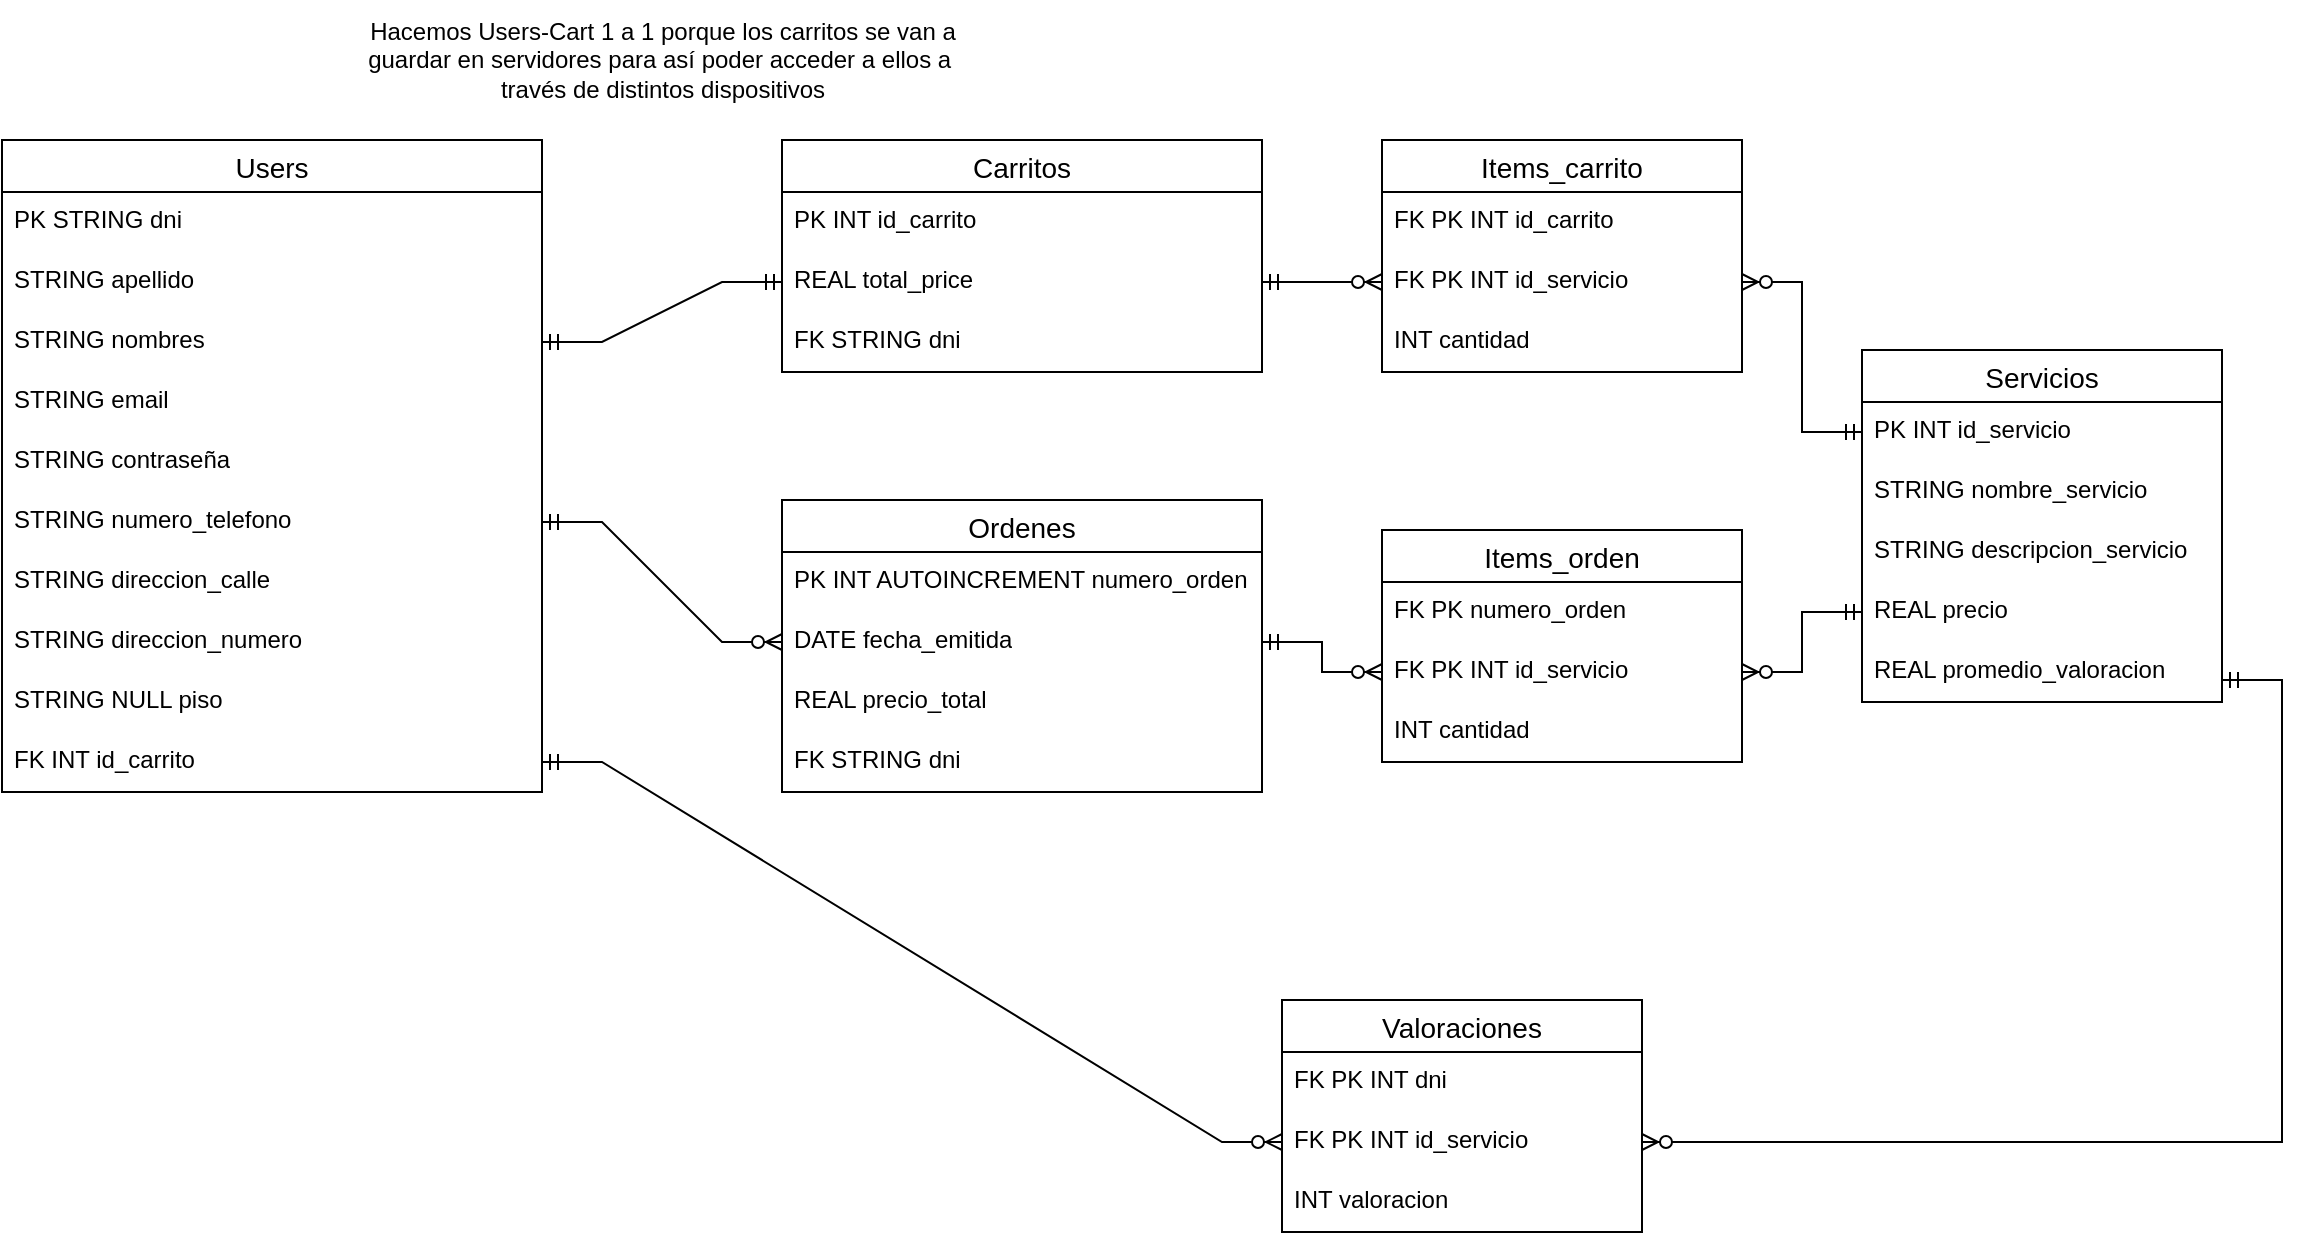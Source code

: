 <mxfile version="27.1.6">
  <diagram name="Página-1" id="uF_2kknfW6jE9RdWSOPT">
    <mxGraphModel dx="1244" dy="727" grid="1" gridSize="10" guides="1" tooltips="1" connect="1" arrows="1" fold="1" page="1" pageScale="1" pageWidth="827" pageHeight="1169" math="0" shadow="0">
      <root>
        <mxCell id="0" />
        <mxCell id="1" parent="0" />
        <mxCell id="UJ4xDODlthRm7d6uK9z6-18" value="Users" style="swimlane;fontStyle=0;childLayout=stackLayout;horizontal=1;startSize=26;horizontalStack=0;resizeParent=1;resizeParentMax=0;resizeLast=0;collapsible=1;marginBottom=0;align=center;fontSize=14;" parent="1" vertex="1">
          <mxGeometry x="20" y="80" width="270" height="326" as="geometry" />
        </mxCell>
        <mxCell id="UJ4xDODlthRm7d6uK9z6-19" value="PK STRING dni" style="text;strokeColor=none;fillColor=none;spacingLeft=4;spacingRight=4;overflow=hidden;rotatable=0;points=[[0,0.5],[1,0.5]];portConstraint=eastwest;fontSize=12;whiteSpace=wrap;html=1;" parent="UJ4xDODlthRm7d6uK9z6-18" vertex="1">
          <mxGeometry y="26" width="270" height="30" as="geometry" />
        </mxCell>
        <mxCell id="UJ4xDODlthRm7d6uK9z6-20" value="STRING apellido" style="text;strokeColor=none;fillColor=none;spacingLeft=4;spacingRight=4;overflow=hidden;rotatable=0;points=[[0,0.5],[1,0.5]];portConstraint=eastwest;fontSize=12;whiteSpace=wrap;html=1;" parent="UJ4xDODlthRm7d6uK9z6-18" vertex="1">
          <mxGeometry y="56" width="270" height="30" as="geometry" />
        </mxCell>
        <mxCell id="UJ4xDODlthRm7d6uK9z6-21" value="STRING nombres" style="text;strokeColor=none;fillColor=none;spacingLeft=4;spacingRight=4;overflow=hidden;rotatable=0;points=[[0,0.5],[1,0.5]];portConstraint=eastwest;fontSize=12;whiteSpace=wrap;html=1;" parent="UJ4xDODlthRm7d6uK9z6-18" vertex="1">
          <mxGeometry y="86" width="270" height="30" as="geometry" />
        </mxCell>
        <mxCell id="fHDC8YPxfLOuF0j1r5xp-9" value="STRING email" style="text;strokeColor=none;fillColor=none;spacingLeft=4;spacingRight=4;overflow=hidden;rotatable=0;points=[[0,0.5],[1,0.5]];portConstraint=eastwest;fontSize=12;whiteSpace=wrap;html=1;" parent="UJ4xDODlthRm7d6uK9z6-18" vertex="1">
          <mxGeometry y="116" width="270" height="30" as="geometry" />
        </mxCell>
        <mxCell id="fHDC8YPxfLOuF0j1r5xp-8" value="STRING contraseña" style="text;strokeColor=none;fillColor=none;spacingLeft=4;spacingRight=4;overflow=hidden;rotatable=0;points=[[0,0.5],[1,0.5]];portConstraint=eastwest;fontSize=12;whiteSpace=wrap;html=1;" parent="UJ4xDODlthRm7d6uK9z6-18" vertex="1">
          <mxGeometry y="146" width="270" height="30" as="geometry" />
        </mxCell>
        <mxCell id="UJ4xDODlthRm7d6uK9z6-23" value="STRING numero_telefono" style="text;strokeColor=none;fillColor=none;spacingLeft=4;spacingRight=4;overflow=hidden;rotatable=0;points=[[0,0.5],[1,0.5]];portConstraint=eastwest;fontSize=12;whiteSpace=wrap;html=1;" parent="UJ4xDODlthRm7d6uK9z6-18" vertex="1">
          <mxGeometry y="176" width="270" height="30" as="geometry" />
        </mxCell>
        <mxCell id="UJ4xDODlthRm7d6uK9z6-41" value="STRING direccion_calle" style="text;strokeColor=none;fillColor=none;spacingLeft=4;spacingRight=4;overflow=hidden;rotatable=0;points=[[0,0.5],[1,0.5]];portConstraint=eastwest;fontSize=12;whiteSpace=wrap;html=1;" parent="UJ4xDODlthRm7d6uK9z6-18" vertex="1">
          <mxGeometry y="206" width="270" height="30" as="geometry" />
        </mxCell>
        <mxCell id="UJ4xDODlthRm7d6uK9z6-42" value="STRING direccion_numero" style="text;strokeColor=none;fillColor=none;spacingLeft=4;spacingRight=4;overflow=hidden;rotatable=0;points=[[0,0.5],[1,0.5]];portConstraint=eastwest;fontSize=12;whiteSpace=wrap;html=1;" parent="UJ4xDODlthRm7d6uK9z6-18" vertex="1">
          <mxGeometry y="236" width="270" height="30" as="geometry" />
        </mxCell>
        <mxCell id="UJ4xDODlthRm7d6uK9z6-43" value="STRING NULL piso" style="text;strokeColor=none;fillColor=none;spacingLeft=4;spacingRight=4;overflow=hidden;rotatable=0;points=[[0,0.5],[1,0.5]];portConstraint=eastwest;fontSize=12;whiteSpace=wrap;html=1;" parent="UJ4xDODlthRm7d6uK9z6-18" vertex="1">
          <mxGeometry y="266" width="270" height="30" as="geometry" />
        </mxCell>
        <mxCell id="rzdg9lqQMGY7WzZhcHGZ-4" value="FK INT id_carrito" style="text;strokeColor=none;fillColor=none;spacingLeft=4;spacingRight=4;overflow=hidden;rotatable=0;points=[[0,0.5],[1,0.5]];portConstraint=eastwest;fontSize=12;whiteSpace=wrap;html=1;" parent="UJ4xDODlthRm7d6uK9z6-18" vertex="1">
          <mxGeometry y="296" width="270" height="30" as="geometry" />
        </mxCell>
        <mxCell id="UJ4xDODlthRm7d6uK9z6-25" value="Servicios" style="swimlane;fontStyle=0;childLayout=stackLayout;horizontal=1;startSize=26;horizontalStack=0;resizeParent=1;resizeParentMax=0;resizeLast=0;collapsible=1;marginBottom=0;align=center;fontSize=14;" parent="1" vertex="1">
          <mxGeometry x="950" y="185" width="180" height="176" as="geometry" />
        </mxCell>
        <mxCell id="UJ4xDODlthRm7d6uK9z6-26" value="PK INT id_servicio" style="text;strokeColor=none;fillColor=none;spacingLeft=4;spacingRight=4;overflow=hidden;rotatable=0;points=[[0,0.5],[1,0.5]];portConstraint=eastwest;fontSize=12;whiteSpace=wrap;html=1;" parent="UJ4xDODlthRm7d6uK9z6-25" vertex="1">
          <mxGeometry y="26" width="180" height="30" as="geometry" />
        </mxCell>
        <mxCell id="UJ4xDODlthRm7d6uK9z6-27" value="STRING nombre_servicio" style="text;strokeColor=none;fillColor=none;spacingLeft=4;spacingRight=4;overflow=hidden;rotatable=0;points=[[0,0.5],[1,0.5]];portConstraint=eastwest;fontSize=12;whiteSpace=wrap;html=1;" parent="UJ4xDODlthRm7d6uK9z6-25" vertex="1">
          <mxGeometry y="56" width="180" height="30" as="geometry" />
        </mxCell>
        <mxCell id="fHDC8YPxfLOuF0j1r5xp-10" value="STRING descripcion_servicio" style="text;strokeColor=none;fillColor=none;spacingLeft=4;spacingRight=4;overflow=hidden;rotatable=0;points=[[0,0.5],[1,0.5]];portConstraint=eastwest;fontSize=12;whiteSpace=wrap;html=1;" parent="UJ4xDODlthRm7d6uK9z6-25" vertex="1">
          <mxGeometry y="86" width="180" height="30" as="geometry" />
        </mxCell>
        <mxCell id="UJ4xDODlthRm7d6uK9z6-28" value="REAL precio" style="text;strokeColor=none;fillColor=none;spacingLeft=4;spacingRight=4;overflow=hidden;rotatable=0;points=[[0,0.5],[1,0.5]];portConstraint=eastwest;fontSize=12;whiteSpace=wrap;html=1;" parent="UJ4xDODlthRm7d6uK9z6-25" vertex="1">
          <mxGeometry y="116" width="180" height="30" as="geometry" />
        </mxCell>
        <mxCell id="wRZqo-u-5L6wXJkE6RR8-1" value="REAL promedio_valoracion" style="text;strokeColor=none;fillColor=none;spacingLeft=4;spacingRight=4;overflow=hidden;rotatable=0;points=[[0,0.5],[1,0.5]];portConstraint=eastwest;fontSize=12;whiteSpace=wrap;html=1;" vertex="1" parent="UJ4xDODlthRm7d6uK9z6-25">
          <mxGeometry y="146" width="180" height="30" as="geometry" />
        </mxCell>
        <mxCell id="UJ4xDODlthRm7d6uK9z6-29" value="Carritos" style="swimlane;fontStyle=0;childLayout=stackLayout;horizontal=1;startSize=26;horizontalStack=0;resizeParent=1;resizeParentMax=0;resizeLast=0;collapsible=1;marginBottom=0;align=center;fontSize=14;" parent="1" vertex="1">
          <mxGeometry x="410" y="80" width="240" height="116" as="geometry" />
        </mxCell>
        <mxCell id="UJ4xDODlthRm7d6uK9z6-30" value="PK INT id_carrito" style="text;strokeColor=none;fillColor=none;spacingLeft=4;spacingRight=4;overflow=hidden;rotatable=0;points=[[0,0.5],[1,0.5]];portConstraint=eastwest;fontSize=12;whiteSpace=wrap;html=1;" parent="UJ4xDODlthRm7d6uK9z6-29" vertex="1">
          <mxGeometry y="26" width="240" height="30" as="geometry" />
        </mxCell>
        <mxCell id="UJ4xDODlthRm7d6uK9z6-56" value="REAL total_price" style="text;strokeColor=none;fillColor=none;spacingLeft=4;spacingRight=4;overflow=hidden;rotatable=0;points=[[0,0.5],[1,0.5]];portConstraint=eastwest;fontSize=12;whiteSpace=wrap;html=1;" parent="UJ4xDODlthRm7d6uK9z6-29" vertex="1">
          <mxGeometry y="56" width="240" height="30" as="geometry" />
        </mxCell>
        <mxCell id="UJ4xDODlthRm7d6uK9z6-32" value="FK STRING dni" style="text;strokeColor=none;fillColor=none;spacingLeft=4;spacingRight=4;overflow=hidden;rotatable=0;points=[[0,0.5],[1,0.5]];portConstraint=eastwest;fontSize=12;whiteSpace=wrap;html=1;" parent="UJ4xDODlthRm7d6uK9z6-29" vertex="1">
          <mxGeometry y="86" width="240" height="30" as="geometry" />
        </mxCell>
        <mxCell id="UJ4xDODlthRm7d6uK9z6-33" value="Ordenes" style="swimlane;fontStyle=0;childLayout=stackLayout;horizontal=1;startSize=26;horizontalStack=0;resizeParent=1;resizeParentMax=0;resizeLast=0;collapsible=1;marginBottom=0;align=center;fontSize=14;" parent="1" vertex="1">
          <mxGeometry x="410" y="260" width="240" height="146" as="geometry" />
        </mxCell>
        <mxCell id="UJ4xDODlthRm7d6uK9z6-34" value="PK INT AUTOINCREMENT numero_orden" style="text;strokeColor=none;fillColor=none;spacingLeft=4;spacingRight=4;overflow=hidden;rotatable=0;points=[[0,0.5],[1,0.5]];portConstraint=eastwest;fontSize=12;whiteSpace=wrap;html=1;" parent="UJ4xDODlthRm7d6uK9z6-33" vertex="1">
          <mxGeometry y="26" width="240" height="30" as="geometry" />
        </mxCell>
        <mxCell id="UJ4xDODlthRm7d6uK9z6-36" value="DATE fecha_emitida" style="text;strokeColor=none;fillColor=none;spacingLeft=4;spacingRight=4;overflow=hidden;rotatable=0;points=[[0,0.5],[1,0.5]];portConstraint=eastwest;fontSize=12;whiteSpace=wrap;html=1;" parent="UJ4xDODlthRm7d6uK9z6-33" vertex="1">
          <mxGeometry y="56" width="240" height="30" as="geometry" />
        </mxCell>
        <mxCell id="UJ4xDODlthRm7d6uK9z6-53" value="REAL precio_total" style="text;strokeColor=none;fillColor=none;spacingLeft=4;spacingRight=4;overflow=hidden;rotatable=0;points=[[0,0.5],[1,0.5]];portConstraint=eastwest;fontSize=12;whiteSpace=wrap;html=1;" parent="UJ4xDODlthRm7d6uK9z6-33" vertex="1">
          <mxGeometry y="86" width="240" height="30" as="geometry" />
        </mxCell>
        <mxCell id="UJ4xDODlthRm7d6uK9z6-37" value="FK STRING dni" style="text;strokeColor=none;fillColor=none;spacingLeft=4;spacingRight=4;overflow=hidden;rotatable=0;points=[[0,0.5],[1,0.5]];portConstraint=eastwest;fontSize=12;whiteSpace=wrap;html=1;" parent="UJ4xDODlthRm7d6uK9z6-33" vertex="1">
          <mxGeometry y="116" width="240" height="30" as="geometry" />
        </mxCell>
        <mxCell id="rzdg9lqQMGY7WzZhcHGZ-1" value="Hacemos Users-Cart 1 a 1 porque los carritos se van a&lt;div&gt;guardar en servidores para así poder acceder a ellos a&amp;nbsp;&lt;/div&gt;&lt;div&gt;través de distintos dispositivos&lt;/div&gt;" style="text;html=1;align=center;verticalAlign=middle;resizable=0;points=[];autosize=1;strokeColor=none;fillColor=none;" parent="1" vertex="1">
          <mxGeometry x="190" y="10" width="320" height="60" as="geometry" />
        </mxCell>
        <mxCell id="Ik51ue-CshvAjdAxxMHr-1" value="Items_orden" style="swimlane;fontStyle=0;childLayout=stackLayout;horizontal=1;startSize=26;horizontalStack=0;resizeParent=1;resizeParentMax=0;resizeLast=0;collapsible=1;marginBottom=0;align=center;fontSize=14;" parent="1" vertex="1">
          <mxGeometry x="710" y="275" width="180" height="116" as="geometry" />
        </mxCell>
        <mxCell id="Ik51ue-CshvAjdAxxMHr-4" value="FK PK numero_orden" style="text;strokeColor=none;fillColor=none;spacingLeft=4;spacingRight=4;overflow=hidden;rotatable=0;points=[[0,0.5],[1,0.5]];portConstraint=eastwest;fontSize=12;whiteSpace=wrap;html=1;" parent="Ik51ue-CshvAjdAxxMHr-1" vertex="1">
          <mxGeometry y="26" width="180" height="30" as="geometry" />
        </mxCell>
        <mxCell id="Ik51ue-CshvAjdAxxMHr-2" value="FK PK INT id_servicio" style="text;strokeColor=none;fillColor=none;spacingLeft=4;spacingRight=4;overflow=hidden;rotatable=0;points=[[0,0.5],[1,0.5]];portConstraint=eastwest;fontSize=12;whiteSpace=wrap;html=1;" parent="Ik51ue-CshvAjdAxxMHr-1" vertex="1">
          <mxGeometry y="56" width="180" height="30" as="geometry" />
        </mxCell>
        <mxCell id="fHDC8YPxfLOuF0j1r5xp-1" value="INT cantidad" style="text;strokeColor=none;fillColor=none;spacingLeft=4;spacingRight=4;overflow=hidden;rotatable=0;points=[[0,0.5],[1,0.5]];portConstraint=eastwest;fontSize=12;whiteSpace=wrap;html=1;" parent="Ik51ue-CshvAjdAxxMHr-1" vertex="1">
          <mxGeometry y="86" width="180" height="30" as="geometry" />
        </mxCell>
        <mxCell id="Ik51ue-CshvAjdAxxMHr-7" value="" style="edgeStyle=entityRelationEdgeStyle;fontSize=12;html=1;endArrow=ERmandOne;startArrow=ERmandOne;rounded=0;exitX=1;exitY=0.5;exitDx=0;exitDy=0;entryX=0;entryY=0.5;entryDx=0;entryDy=0;" parent="1" source="UJ4xDODlthRm7d6uK9z6-21" target="UJ4xDODlthRm7d6uK9z6-56" edge="1">
          <mxGeometry width="100" height="100" relative="1" as="geometry">
            <mxPoint x="470" y="140" as="sourcePoint" />
            <mxPoint x="400" y="51" as="targetPoint" />
          </mxGeometry>
        </mxCell>
        <mxCell id="Ik51ue-CshvAjdAxxMHr-8" value="" style="edgeStyle=entityRelationEdgeStyle;fontSize=12;html=1;endArrow=ERzeroToMany;startArrow=ERmandOne;rounded=0;entryX=0;entryY=0.5;entryDx=0;entryDy=0;" parent="1" source="UJ4xDODlthRm7d6uK9z6-23" target="UJ4xDODlthRm7d6uK9z6-36" edge="1">
          <mxGeometry width="100" height="100" relative="1" as="geometry">
            <mxPoint x="290" y="238" as="sourcePoint" />
            <mxPoint x="400" y="457" as="targetPoint" />
          </mxGeometry>
        </mxCell>
        <mxCell id="Ik51ue-CshvAjdAxxMHr-9" value="" style="edgeStyle=entityRelationEdgeStyle;fontSize=12;html=1;endArrow=ERzeroToMany;startArrow=ERmandOne;rounded=0;exitX=1;exitY=0.5;exitDx=0;exitDy=0;entryX=0;entryY=0.5;entryDx=0;entryDy=0;" parent="1" source="UJ4xDODlthRm7d6uK9z6-36" target="Ik51ue-CshvAjdAxxMHr-2" edge="1">
          <mxGeometry width="100" height="100" relative="1" as="geometry">
            <mxPoint x="580" y="457" as="sourcePoint" />
            <mxPoint x="700" y="531" as="targetPoint" />
          </mxGeometry>
        </mxCell>
        <mxCell id="Ik51ue-CshvAjdAxxMHr-10" value="" style="edgeStyle=entityRelationEdgeStyle;fontSize=12;html=1;endArrow=ERzeroToMany;startArrow=ERmandOne;rounded=0;entryX=1;entryY=0.5;entryDx=0;entryDy=0;exitX=0;exitY=0.5;exitDx=0;exitDy=0;" parent="1" source="UJ4xDODlthRm7d6uK9z6-28" target="Ik51ue-CshvAjdAxxMHr-2" edge="1">
          <mxGeometry width="100" height="100" relative="1" as="geometry">
            <mxPoint x="970" y="330" as="sourcePoint" />
            <mxPoint x="880" y="531" as="targetPoint" />
            <Array as="points">
              <mxPoint x="900" y="433" />
              <mxPoint x="900" y="440" />
              <mxPoint x="910" y="490" />
            </Array>
          </mxGeometry>
        </mxCell>
        <mxCell id="fHDC8YPxfLOuF0j1r5xp-2" value="Items_carrito" style="swimlane;fontStyle=0;childLayout=stackLayout;horizontal=1;startSize=26;horizontalStack=0;resizeParent=1;resizeParentMax=0;resizeLast=0;collapsible=1;marginBottom=0;align=center;fontSize=14;" parent="1" vertex="1">
          <mxGeometry x="710" y="80" width="180" height="116" as="geometry" />
        </mxCell>
        <mxCell id="fHDC8YPxfLOuF0j1r5xp-3" value="FK PK INT id_carrito" style="text;strokeColor=none;fillColor=none;spacingLeft=4;spacingRight=4;overflow=hidden;rotatable=0;points=[[0,0.5],[1,0.5]];portConstraint=eastwest;fontSize=12;whiteSpace=wrap;html=1;" parent="fHDC8YPxfLOuF0j1r5xp-2" vertex="1">
          <mxGeometry y="26" width="180" height="30" as="geometry" />
        </mxCell>
        <mxCell id="fHDC8YPxfLOuF0j1r5xp-4" value="FK PK INT id_servicio" style="text;strokeColor=none;fillColor=none;spacingLeft=4;spacingRight=4;overflow=hidden;rotatable=0;points=[[0,0.5],[1,0.5]];portConstraint=eastwest;fontSize=12;whiteSpace=wrap;html=1;" parent="fHDC8YPxfLOuF0j1r5xp-2" vertex="1">
          <mxGeometry y="56" width="180" height="30" as="geometry" />
        </mxCell>
        <mxCell id="fHDC8YPxfLOuF0j1r5xp-5" value="INT cantidad" style="text;strokeColor=none;fillColor=none;spacingLeft=4;spacingRight=4;overflow=hidden;rotatable=0;points=[[0,0.5],[1,0.5]];portConstraint=eastwest;fontSize=12;whiteSpace=wrap;html=1;" parent="fHDC8YPxfLOuF0j1r5xp-2" vertex="1">
          <mxGeometry y="86" width="180" height="30" as="geometry" />
        </mxCell>
        <mxCell id="fHDC8YPxfLOuF0j1r5xp-6" value="" style="edgeStyle=entityRelationEdgeStyle;fontSize=12;html=1;endArrow=ERzeroToMany;startArrow=ERmandOne;rounded=0;entryX=0;entryY=0.5;entryDx=0;entryDy=0;exitX=1;exitY=0.5;exitDx=0;exitDy=0;" parent="1" source="UJ4xDODlthRm7d6uK9z6-56" target="fHDC8YPxfLOuF0j1r5xp-4" edge="1">
          <mxGeometry width="100" height="100" relative="1" as="geometry">
            <mxPoint x="620" y="30" as="sourcePoint" />
            <mxPoint x="890" y="541" as="targetPoint" />
            <Array as="points">
              <mxPoint x="910" y="443" />
              <mxPoint x="910" y="450" />
              <mxPoint x="920" y="500" />
            </Array>
          </mxGeometry>
        </mxCell>
        <mxCell id="fHDC8YPxfLOuF0j1r5xp-7" value="" style="edgeStyle=entityRelationEdgeStyle;fontSize=12;html=1;endArrow=ERzeroToMany;startArrow=ERmandOne;rounded=0;exitX=0;exitY=0.5;exitDx=0;exitDy=0;entryX=1;entryY=0.5;entryDx=0;entryDy=0;" parent="1" source="UJ4xDODlthRm7d6uK9z6-26" target="fHDC8YPxfLOuF0j1r5xp-4" edge="1">
          <mxGeometry width="100" height="100" relative="1" as="geometry">
            <mxPoint x="590" y="91" as="sourcePoint" />
            <mxPoint x="770" y="170" as="targetPoint" />
            <Array as="points">
              <mxPoint x="920" y="453" />
              <mxPoint x="920" y="460" />
              <mxPoint x="930" y="510" />
            </Array>
          </mxGeometry>
        </mxCell>
        <mxCell id="wRZqo-u-5L6wXJkE6RR8-2" value="Valoraciones" style="swimlane;fontStyle=0;childLayout=stackLayout;horizontal=1;startSize=26;horizontalStack=0;resizeParent=1;resizeParentMax=0;resizeLast=0;collapsible=1;marginBottom=0;align=center;fontSize=14;" vertex="1" parent="1">
          <mxGeometry x="660" y="510" width="180" height="116" as="geometry" />
        </mxCell>
        <mxCell id="wRZqo-u-5L6wXJkE6RR8-8" value="FK PK INT dni" style="text;strokeColor=none;fillColor=none;spacingLeft=4;spacingRight=4;overflow=hidden;rotatable=0;points=[[0,0.5],[1,0.5]];portConstraint=eastwest;fontSize=12;whiteSpace=wrap;html=1;" vertex="1" parent="wRZqo-u-5L6wXJkE6RR8-2">
          <mxGeometry y="26" width="180" height="30" as="geometry" />
        </mxCell>
        <mxCell id="wRZqo-u-5L6wXJkE6RR8-4" value="FK PK INT id_servicio" style="text;strokeColor=none;fillColor=none;spacingLeft=4;spacingRight=4;overflow=hidden;rotatable=0;points=[[0,0.5],[1,0.5]];portConstraint=eastwest;fontSize=12;whiteSpace=wrap;html=1;" vertex="1" parent="wRZqo-u-5L6wXJkE6RR8-2">
          <mxGeometry y="56" width="180" height="30" as="geometry" />
        </mxCell>
        <mxCell id="wRZqo-u-5L6wXJkE6RR8-5" value="INT valoracion" style="text;strokeColor=none;fillColor=none;spacingLeft=4;spacingRight=4;overflow=hidden;rotatable=0;points=[[0,0.5],[1,0.5]];portConstraint=eastwest;fontSize=12;whiteSpace=wrap;html=1;" vertex="1" parent="wRZqo-u-5L6wXJkE6RR8-2">
          <mxGeometry y="86" width="180" height="30" as="geometry" />
        </mxCell>
        <mxCell id="wRZqo-u-5L6wXJkE6RR8-6" value="" style="edgeStyle=entityRelationEdgeStyle;fontSize=12;html=1;endArrow=ERzeroToMany;startArrow=ERmandOne;rounded=0;entryX=0;entryY=0.5;entryDx=0;entryDy=0;" edge="1" parent="1" source="rzdg9lqQMGY7WzZhcHGZ-4" target="wRZqo-u-5L6wXJkE6RR8-4">
          <mxGeometry width="100" height="100" relative="1" as="geometry">
            <mxPoint x="300" y="328" as="sourcePoint" />
            <mxPoint x="420" y="388" as="targetPoint" />
          </mxGeometry>
        </mxCell>
        <mxCell id="wRZqo-u-5L6wXJkE6RR8-7" value="" style="edgeStyle=entityRelationEdgeStyle;fontSize=12;html=1;endArrow=ERzeroToMany;startArrow=ERmandOne;rounded=0;entryX=1;entryY=0.5;entryDx=0;entryDy=0;" edge="1" parent="1" target="wRZqo-u-5L6wXJkE6RR8-4">
          <mxGeometry width="100" height="100" relative="1" as="geometry">
            <mxPoint x="1130" y="350" as="sourcePoint" />
            <mxPoint x="670" y="593" as="targetPoint" />
            <Array as="points">
              <mxPoint x="680" y="270" />
              <mxPoint x="800" y="480" />
              <mxPoint x="840" y="500" />
            </Array>
          </mxGeometry>
        </mxCell>
      </root>
    </mxGraphModel>
  </diagram>
</mxfile>
